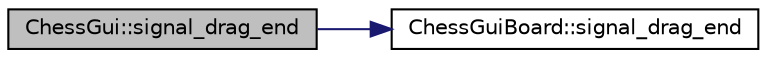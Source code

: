 digraph G
{
  bgcolor="transparent";
  edge [fontname="Helvetica",fontsize="10",labelfontname="Helvetica",labelfontsize="10"];
  node [fontname="Helvetica",fontsize="10",shape=record];
  rankdir=LR;
  Node1 [label="ChessGui::signal_drag_end",height=0.2,width=0.4,color="black", fillcolor="grey75", style="filled" fontcolor="black"];
  Node1 -> Node2 [color="midnightblue",fontsize="10",style="solid",fontname="Helvetica"];
  Node2 [label="ChessGuiBoard::signal_drag_end",height=0.2,width=0.4,color="black",URL="$d3/da9/classChessGuiBoard.html#ac5a6fbe10580b9162c71741a79d2efe3",tooltip="emited after a drag has been initiated and the button has been released"];
}
